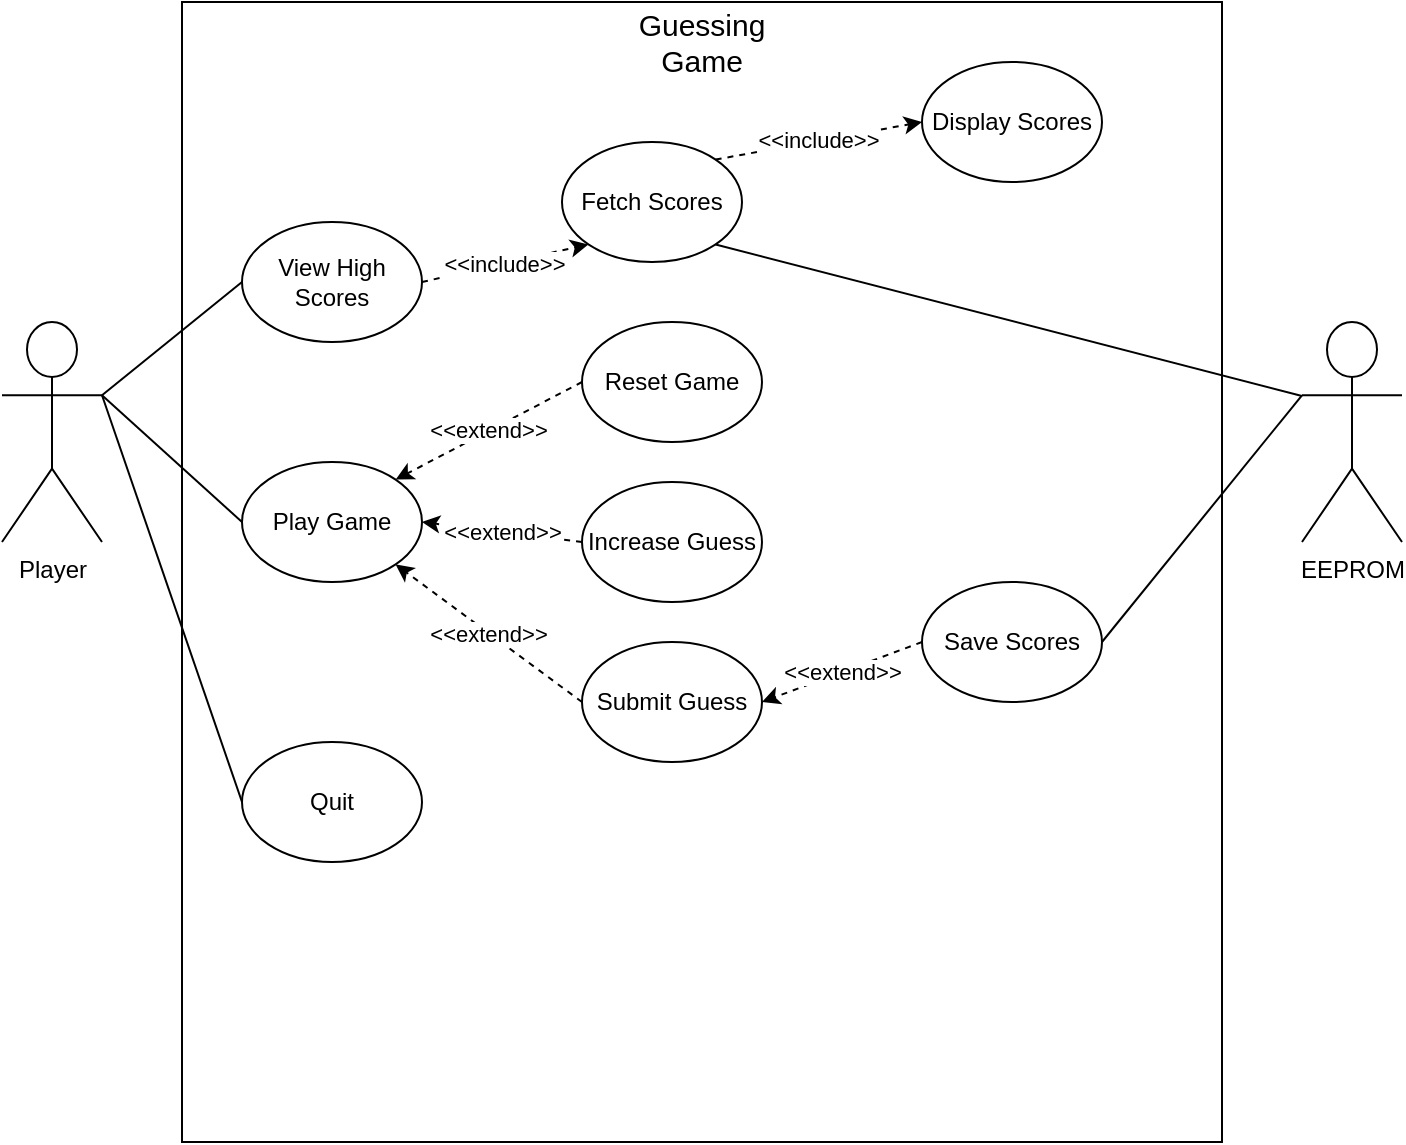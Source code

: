 <mxfile version="15.0.2" type="device"><diagram id="8M_5tS3nb2d2DTy6Kd6y" name="Page-1"><mxGraphModel dx="1381" dy="884" grid="1" gridSize="10" guides="1" tooltips="1" connect="1" arrows="1" fold="1" page="1" pageScale="1" pageWidth="827" pageHeight="1169" math="0" shadow="0"><root><mxCell id="0"/><mxCell id="1" parent="0"/><mxCell id="0fDJD2MrSq8Lg2oB8Wy7-2" value="" style="rounded=0;whiteSpace=wrap;html=1;glass=0;" vertex="1" parent="1"><mxGeometry x="160" y="40" width="520" height="570" as="geometry"/></mxCell><mxCell id="0fDJD2MrSq8Lg2oB8Wy7-3" value="&lt;div&gt;&lt;span style=&quot;font-size: 15px&quot;&gt;Guessing Game&lt;/span&gt;&lt;/div&gt;" style="text;html=1;strokeColor=none;fillColor=none;align=center;verticalAlign=middle;whiteSpace=wrap;rounded=0;glass=0;" vertex="1" parent="1"><mxGeometry x="400" y="50" width="40" height="20" as="geometry"/></mxCell><mxCell id="0fDJD2MrSq8Lg2oB8Wy7-4" value="Player" style="shape=umlActor;verticalLabelPosition=bottom;verticalAlign=top;html=1;outlineConnect=0;rounded=0;glass=0;" vertex="1" parent="1"><mxGeometry x="70" y="200" width="50" height="110" as="geometry"/></mxCell><mxCell id="0fDJD2MrSq8Lg2oB8Wy7-5" value="View High Scores" style="ellipse;whiteSpace=wrap;html=1;rounded=0;glass=0;" vertex="1" parent="1"><mxGeometry x="190" y="150" width="90" height="60" as="geometry"/></mxCell><mxCell id="0fDJD2MrSq8Lg2oB8Wy7-6" value="EEPROM" style="shape=umlActor;verticalLabelPosition=bottom;verticalAlign=top;html=1;outlineConnect=0;rounded=0;glass=0;" vertex="1" parent="1"><mxGeometry x="720" y="200" width="50" height="110" as="geometry"/></mxCell><mxCell id="0fDJD2MrSq8Lg2oB8Wy7-15" value="Play Game" style="ellipse;whiteSpace=wrap;html=1;rounded=0;glass=0;" vertex="1" parent="1"><mxGeometry x="190" y="270" width="90" height="60" as="geometry"/></mxCell><mxCell id="0fDJD2MrSq8Lg2oB8Wy7-16" value="Quit" style="ellipse;whiteSpace=wrap;html=1;rounded=0;glass=0;" vertex="1" parent="1"><mxGeometry x="190" y="410" width="90" height="60" as="geometry"/></mxCell><mxCell id="0fDJD2MrSq8Lg2oB8Wy7-18" value="Fetch Scores" style="ellipse;whiteSpace=wrap;html=1;rounded=0;glass=0;" vertex="1" parent="1"><mxGeometry x="350" y="110" width="90" height="60" as="geometry"/></mxCell><mxCell id="0fDJD2MrSq8Lg2oB8Wy7-19" value="Display Scores" style="ellipse;whiteSpace=wrap;html=1;rounded=0;glass=0;" vertex="1" parent="1"><mxGeometry x="530" y="70" width="90" height="60" as="geometry"/></mxCell><mxCell id="0fDJD2MrSq8Lg2oB8Wy7-21" value="" style="endArrow=none;html=1;entryX=1;entryY=1;entryDx=0;entryDy=0;" edge="1" parent="1" target="0fDJD2MrSq8Lg2oB8Wy7-18"><mxGeometry width="50" height="50" relative="1" as="geometry"><mxPoint x="720" y="237" as="sourcePoint"/><mxPoint x="440" y="440" as="targetPoint"/></mxGeometry></mxCell><mxCell id="0fDJD2MrSq8Lg2oB8Wy7-24" value="&amp;lt;&amp;lt;include&amp;gt;&amp;gt;" style="endArrow=classic;html=1;exitX=1;exitY=0.5;exitDx=0;exitDy=0;entryX=0;entryY=1;entryDx=0;entryDy=0;dashed=1;" edge="1" parent="1" source="0fDJD2MrSq8Lg2oB8Wy7-5" target="0fDJD2MrSq8Lg2oB8Wy7-18"><mxGeometry width="50" height="50" relative="1" as="geometry"><mxPoint x="390" y="490" as="sourcePoint"/><mxPoint x="440" y="440" as="targetPoint"/></mxGeometry></mxCell><mxCell id="0fDJD2MrSq8Lg2oB8Wy7-26" value="&amp;lt;&amp;lt;include&amp;gt;&amp;gt;" style="endArrow=classic;html=1;entryX=0;entryY=0.5;entryDx=0;entryDy=0;dashed=1;exitX=1;exitY=0;exitDx=0;exitDy=0;" edge="1" parent="1" source="0fDJD2MrSq8Lg2oB8Wy7-18" target="0fDJD2MrSq8Lg2oB8Wy7-19"><mxGeometry width="50" height="50" relative="1" as="geometry"><mxPoint x="440" y="140" as="sourcePoint"/><mxPoint x="360" y="150" as="targetPoint"/></mxGeometry></mxCell><mxCell id="0fDJD2MrSq8Lg2oB8Wy7-27" value="" style="endArrow=none;html=1;exitX=1;exitY=0.333;exitDx=0;exitDy=0;exitPerimeter=0;entryX=0;entryY=0.5;entryDx=0;entryDy=0;" edge="1" parent="1" source="0fDJD2MrSq8Lg2oB8Wy7-4" target="0fDJD2MrSq8Lg2oB8Wy7-5"><mxGeometry width="50" height="50" relative="1" as="geometry"><mxPoint x="390" y="490" as="sourcePoint"/><mxPoint x="440" y="440" as="targetPoint"/></mxGeometry></mxCell><mxCell id="0fDJD2MrSq8Lg2oB8Wy7-28" value="" style="endArrow=none;html=1;exitX=1;exitY=0.333;exitDx=0;exitDy=0;exitPerimeter=0;entryX=0;entryY=0.5;entryDx=0;entryDy=0;" edge="1" parent="1" source="0fDJD2MrSq8Lg2oB8Wy7-4" target="0fDJD2MrSq8Lg2oB8Wy7-15"><mxGeometry width="50" height="50" relative="1" as="geometry"><mxPoint x="130" y="246.667" as="sourcePoint"/><mxPoint x="200" y="190" as="targetPoint"/></mxGeometry></mxCell><mxCell id="0fDJD2MrSq8Lg2oB8Wy7-29" value="" style="endArrow=none;html=1;exitX=1;exitY=0.333;exitDx=0;exitDy=0;exitPerimeter=0;entryX=0;entryY=0.5;entryDx=0;entryDy=0;" edge="1" parent="1" source="0fDJD2MrSq8Lg2oB8Wy7-4" target="0fDJD2MrSq8Lg2oB8Wy7-16"><mxGeometry width="50" height="50" relative="1" as="geometry"><mxPoint x="130" y="246.667" as="sourcePoint"/><mxPoint x="200" y="330" as="targetPoint"/></mxGeometry></mxCell><mxCell id="0fDJD2MrSq8Lg2oB8Wy7-30" value="Save Scores" style="ellipse;whiteSpace=wrap;html=1;rounded=0;glass=0;" vertex="1" parent="1"><mxGeometry x="530" y="330" width="90" height="60" as="geometry"/></mxCell><mxCell id="0fDJD2MrSq8Lg2oB8Wy7-31" value="&amp;lt;&amp;lt;extend&amp;gt;&amp;gt;" style="endArrow=classic;html=1;exitX=0;exitY=0.5;exitDx=0;exitDy=0;entryX=1;entryY=0.5;entryDx=0;entryDy=0;dashed=1;" edge="1" parent="1" source="0fDJD2MrSq8Lg2oB8Wy7-30" target="0fDJD2MrSq8Lg2oB8Wy7-36"><mxGeometry width="50" height="50" relative="1" as="geometry"><mxPoint x="290" y="190" as="sourcePoint"/><mxPoint x="360" y="150" as="targetPoint"/><Array as="points"/></mxGeometry></mxCell><mxCell id="0fDJD2MrSq8Lg2oB8Wy7-32" value="" style="endArrow=none;html=1;entryX=1;entryY=0.5;entryDx=0;entryDy=0;exitX=0;exitY=0.333;exitDx=0;exitDy=0;exitPerimeter=0;" edge="1" parent="1" source="0fDJD2MrSq8Lg2oB8Wy7-6" target="0fDJD2MrSq8Lg2oB8Wy7-30"><mxGeometry width="50" height="50" relative="1" as="geometry"><mxPoint x="730" y="247" as="sourcePoint"/><mxPoint x="450" y="150" as="targetPoint"/></mxGeometry></mxCell><mxCell id="0fDJD2MrSq8Lg2oB8Wy7-33" value="Reset Game" style="ellipse;whiteSpace=wrap;html=1;rounded=0;glass=0;" vertex="1" parent="1"><mxGeometry x="360" y="200" width="90" height="60" as="geometry"/></mxCell><mxCell id="0fDJD2MrSq8Lg2oB8Wy7-34" value="&amp;lt;&amp;lt;extend&amp;gt;&amp;gt;" style="endArrow=classic;html=1;exitX=0;exitY=0.5;exitDx=0;exitDy=0;entryX=1;entryY=0;entryDx=0;entryDy=0;dashed=1;" edge="1" parent="1" source="0fDJD2MrSq8Lg2oB8Wy7-33" target="0fDJD2MrSq8Lg2oB8Wy7-15"><mxGeometry width="50" height="50" relative="1" as="geometry"><mxPoint x="370" y="250" as="sourcePoint"/><mxPoint x="290" y="310" as="targetPoint"/><Array as="points"/></mxGeometry></mxCell><mxCell id="0fDJD2MrSq8Lg2oB8Wy7-35" value="Increase Guess" style="ellipse;whiteSpace=wrap;html=1;rounded=0;glass=0;" vertex="1" parent="1"><mxGeometry x="360" y="280" width="90" height="60" as="geometry"/></mxCell><mxCell id="0fDJD2MrSq8Lg2oB8Wy7-36" value="Submit Guess" style="ellipse;whiteSpace=wrap;html=1;rounded=0;glass=0;" vertex="1" parent="1"><mxGeometry x="360" y="360" width="90" height="60" as="geometry"/></mxCell><mxCell id="0fDJD2MrSq8Lg2oB8Wy7-37" value="&amp;lt;&amp;lt;extend&amp;gt;&amp;gt;" style="endArrow=classic;html=1;exitX=0;exitY=0.5;exitDx=0;exitDy=0;dashed=1;entryX=1;entryY=0.5;entryDx=0;entryDy=0;" edge="1" parent="1" source="0fDJD2MrSq8Lg2oB8Wy7-35" target="0fDJD2MrSq8Lg2oB8Wy7-15"><mxGeometry width="50" height="50" relative="1" as="geometry"><mxPoint x="370" y="320" as="sourcePoint"/><mxPoint x="270" y="320" as="targetPoint"/><Array as="points"/></mxGeometry></mxCell><mxCell id="0fDJD2MrSq8Lg2oB8Wy7-38" value="&amp;lt;&amp;lt;extend&amp;gt;&amp;gt;" style="endArrow=classic;html=1;exitX=0;exitY=0.5;exitDx=0;exitDy=0;dashed=1;entryX=1;entryY=1;entryDx=0;entryDy=0;" edge="1" parent="1" source="0fDJD2MrSq8Lg2oB8Wy7-36" target="0fDJD2MrSq8Lg2oB8Wy7-15"><mxGeometry width="50" height="50" relative="1" as="geometry"><mxPoint x="370" y="390" as="sourcePoint"/><mxPoint x="276.82" y="331.213" as="targetPoint"/><Array as="points"/></mxGeometry></mxCell></root></mxGraphModel></diagram></mxfile>